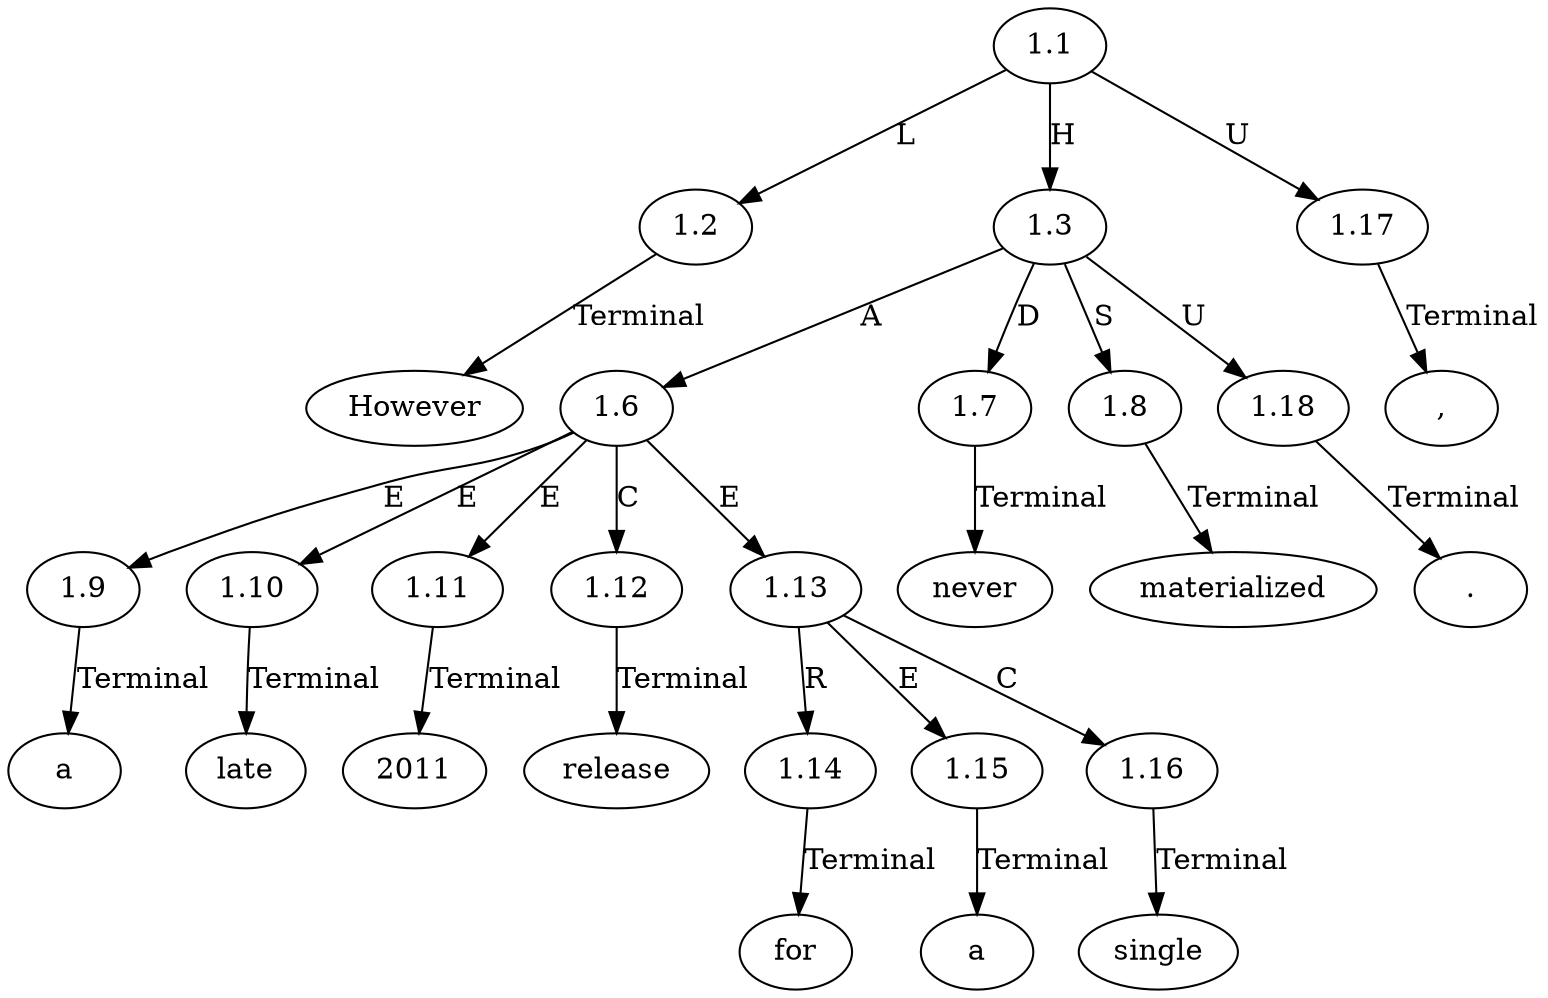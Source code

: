 // Graph
digraph {
	0.1 [label=However ordering=out]
	0.10 [label=never ordering=out]
	0.11 [label=materialized ordering=out]
	0.12 [label="." ordering=out]
	0.2 [label="," ordering=out]
	0.3 [label=a ordering=out]
	0.4 [label=late ordering=out]
	0.5 [label=2011 ordering=out]
	0.6 [label=release ordering=out]
	0.7 [label=for ordering=out]
	0.8 [label=a ordering=out]
	0.9 [label=single ordering=out]
	1.1 [label=1.1 ordering=out]
	1.2 [label=1.2 ordering=out]
	1.3 [label=1.3 ordering=out]
	1.6 [label=1.6 ordering=out]
	1.7 [label=1.7 ordering=out]
	1.8 [label=1.8 ordering=out]
	1.9 [label=1.9 ordering=out]
	1.10 [label=1.10 ordering=out]
	1.11 [label=1.11 ordering=out]
	1.12 [label=1.12 ordering=out]
	1.13 [label=1.13 ordering=out]
	1.14 [label=1.14 ordering=out]
	1.15 [label=1.15 ordering=out]
	1.16 [label=1.16 ordering=out]
	1.17 [label=1.17 ordering=out]
	1.18 [label=1.18 ordering=out]
	1.1 -> 1.2 [label=L ordering=out]
	1.1 -> 1.3 [label=H ordering=out]
	1.1 -> 1.17 [label=U ordering=out]
	1.2 -> 0.1 [label=Terminal ordering=out]
	1.3 -> 1.6 [label=A ordering=out]
	1.3 -> 1.7 [label=D ordering=out]
	1.3 -> 1.8 [label=S ordering=out]
	1.3 -> 1.18 [label=U ordering=out]
	1.6 -> 1.9 [label=E ordering=out]
	1.6 -> 1.10 [label=E ordering=out]
	1.6 -> 1.11 [label=E ordering=out]
	1.6 -> 1.12 [label=C ordering=out]
	1.6 -> 1.13 [label=E ordering=out]
	1.7 -> 0.10 [label=Terminal ordering=out]
	1.8 -> 0.11 [label=Terminal ordering=out]
	1.9 -> 0.3 [label=Terminal ordering=out]
	1.10 -> 0.4 [label=Terminal ordering=out]
	1.11 -> 0.5 [label=Terminal ordering=out]
	1.12 -> 0.6 [label=Terminal ordering=out]
	1.13 -> 1.14 [label=R ordering=out]
	1.13 -> 1.15 [label=E ordering=out]
	1.13 -> 1.16 [label=C ordering=out]
	1.14 -> 0.7 [label=Terminal ordering=out]
	1.15 -> 0.8 [label=Terminal ordering=out]
	1.16 -> 0.9 [label=Terminal ordering=out]
	1.17 -> 0.2 [label=Terminal ordering=out]
	1.18 -> 0.12 [label=Terminal ordering=out]
}
